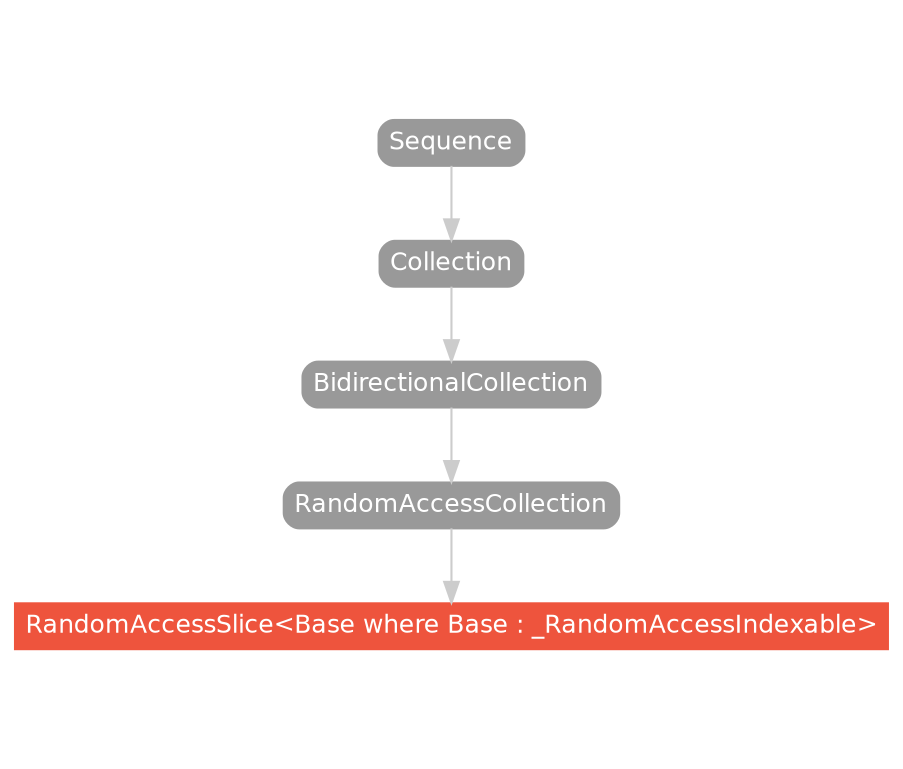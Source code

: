 strict digraph "RandomAccessSlice<Base where Base : _RandomAccessIndexable> - Type Hierarchy - SwiftDoc.org" {
    pad="0.1,0.8"
    node [shape=box, style="filled,rounded", color="#999999", fillcolor="#999999", fontcolor=white, fontname=Helvetica, fontnames="Helvetica,sansserif", fontsize=12, margin="0.07,0.05", height="0.3"]
    edge [color="#cccccc"]
    "BidirectionalCollection" [URL="/protocol/BidirectionalCollection/hierarchy/"]
    "Collection" [URL="/protocol/Collection/hierarchy/"]
    "RandomAccessCollection" [URL="/protocol/RandomAccessCollection/hierarchy/"]
    "RandomAccessSlice<Base where Base : _RandomAccessIndexable>" [URL="/type/RandomAccessSlice/", style="filled", fillcolor="#ee543d", color="#ee543d"]
    "Sequence" [URL="/protocol/Sequence/hierarchy/"]    "RandomAccessCollection" -> "RandomAccessSlice<Base where Base : _RandomAccessIndexable>"
    "BidirectionalCollection" -> "RandomAccessCollection"
    "Collection" -> "BidirectionalCollection"
    "Sequence" -> "Collection"
    subgraph Types {
        rank = max; "RandomAccessSlice<Base where Base : _RandomAccessIndexable>";
    }
}